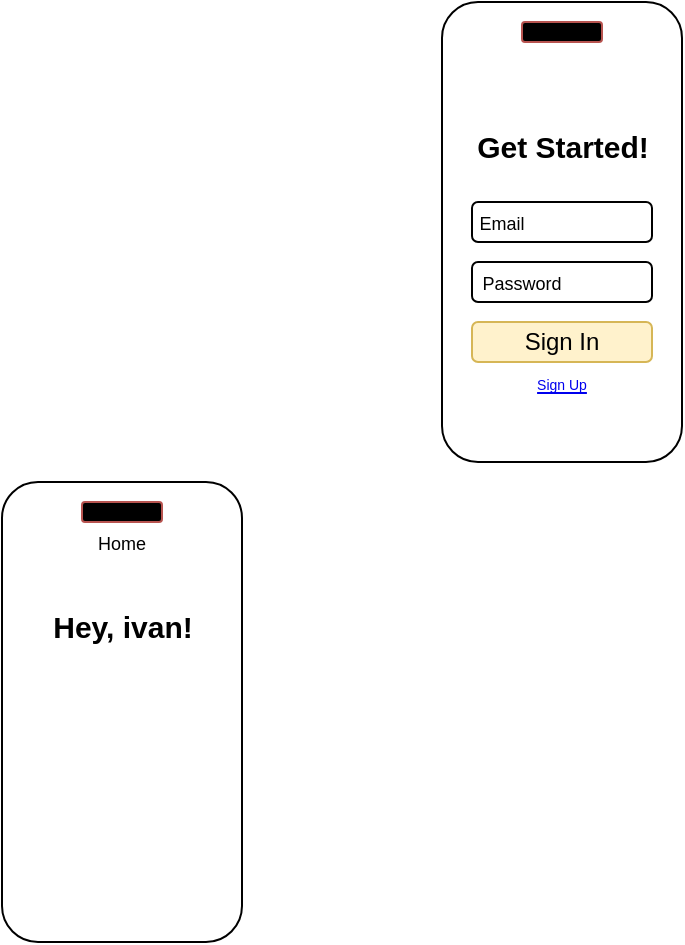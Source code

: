 <mxfile version="24.2.5" type="github">
  <diagram id="C5RBs43oDa-KdzZeNtuy" name="Page-1">
    <mxGraphModel dx="984" dy="659" grid="1" gridSize="10" guides="1" tooltips="1" connect="1" arrows="1" fold="1" page="1" pageScale="1" pageWidth="827" pageHeight="1169" math="0" shadow="0">
      <root>
        <mxCell id="WIyWlLk6GJQsqaUBKTNV-0" />
        <mxCell id="WIyWlLk6GJQsqaUBKTNV-1" parent="WIyWlLk6GJQsqaUBKTNV-0" />
        <mxCell id="0ozMttMVJeas7m7jDAdA-8" value="" style="rounded=1;whiteSpace=wrap;html=1;" vertex="1" parent="WIyWlLk6GJQsqaUBKTNV-1">
          <mxGeometry x="350" y="60" width="120" height="230" as="geometry" />
        </mxCell>
        <mxCell id="0ozMttMVJeas7m7jDAdA-9" value="" style="rounded=1;whiteSpace=wrap;html=1;fillColor=#000000;strokeColor=#b85450;" vertex="1" parent="WIyWlLk6GJQsqaUBKTNV-1">
          <mxGeometry x="390" y="70" width="40" height="10" as="geometry" />
        </mxCell>
        <mxCell id="0ozMttMVJeas7m7jDAdA-12" value="" style="rounded=1;whiteSpace=wrap;html=1;" vertex="1" parent="WIyWlLk6GJQsqaUBKTNV-1">
          <mxGeometry x="365" y="160" width="90" height="20" as="geometry" />
        </mxCell>
        <mxCell id="0ozMttMVJeas7m7jDAdA-14" value="" style="rounded=1;whiteSpace=wrap;html=1;" vertex="1" parent="WIyWlLk6GJQsqaUBKTNV-1">
          <mxGeometry x="365" y="190" width="90" height="20" as="geometry" />
        </mxCell>
        <mxCell id="0ozMttMVJeas7m7jDAdA-15" value="Sign In" style="rounded=1;whiteSpace=wrap;html=1;fillColor=#fff2cc;strokeColor=#d6b656;" vertex="1" parent="WIyWlLk6GJQsqaUBKTNV-1">
          <mxGeometry x="365" y="220" width="90" height="20" as="geometry" />
        </mxCell>
        <UserObject label="&lt;font style=&quot;font-size: 7px;&quot;&gt;Sign Up&lt;/font&gt;" link="https://www.draw.io" id="0ozMttMVJeas7m7jDAdA-18">
          <mxCell style="text;html=1;strokeColor=none;fillColor=none;whiteSpace=wrap;align=center;verticalAlign=middle;fontColor=#0000EE;fontStyle=4;" vertex="1" parent="WIyWlLk6GJQsqaUBKTNV-1">
            <mxGeometry x="380" y="230" width="60" height="40" as="geometry" />
          </mxCell>
        </UserObject>
        <mxCell id="0ozMttMVJeas7m7jDAdA-22" value="&lt;span style=&quot;font-size: 15px;&quot;&gt;Get Started!&lt;/span&gt;" style="text;strokeColor=none;fillColor=none;html=1;fontSize=24;fontStyle=1;verticalAlign=middle;align=center;" vertex="1" parent="WIyWlLk6GJQsqaUBKTNV-1">
          <mxGeometry x="360" y="110" width="100" height="40" as="geometry" />
        </mxCell>
        <mxCell id="0ozMttMVJeas7m7jDAdA-23" value="" style="rounded=1;whiteSpace=wrap;html=1;" vertex="1" parent="WIyWlLk6GJQsqaUBKTNV-1">
          <mxGeometry x="130" y="300" width="120" height="230" as="geometry" />
        </mxCell>
        <mxCell id="0ozMttMVJeas7m7jDAdA-24" value="" style="rounded=1;whiteSpace=wrap;html=1;fillColor=#000000;strokeColor=#b85450;" vertex="1" parent="WIyWlLk6GJQsqaUBKTNV-1">
          <mxGeometry x="170" y="310" width="40" height="10" as="geometry" />
        </mxCell>
        <mxCell id="0ozMttMVJeas7m7jDAdA-29" value="&lt;span style=&quot;font-size: 15px;&quot;&gt;Hey, ivan!&lt;/span&gt;" style="text;strokeColor=none;fillColor=none;html=1;fontSize=24;fontStyle=1;verticalAlign=middle;align=center;" vertex="1" parent="WIyWlLk6GJQsqaUBKTNV-1">
          <mxGeometry x="140" y="350" width="100" height="40" as="geometry" />
        </mxCell>
        <UserObject label="&lt;font style=&quot;font-size: 9px;&quot;&gt;Home&lt;/font&gt;" placeholders="1" name="Variable" id="0ozMttMVJeas7m7jDAdA-31">
          <mxCell style="text;html=1;strokeColor=none;fillColor=none;align=center;verticalAlign=middle;whiteSpace=wrap;overflow=hidden;" vertex="1" parent="WIyWlLk6GJQsqaUBKTNV-1">
            <mxGeometry x="150" y="320" width="80" height="20" as="geometry" />
          </mxCell>
        </UserObject>
        <UserObject label="&lt;font style=&quot;font-size: 9px;&quot;&gt;Email&lt;/font&gt;" placeholders="1" name="Variable" id="0ozMttMVJeas7m7jDAdA-32">
          <mxCell style="text;html=1;strokeColor=none;fillColor=none;align=center;verticalAlign=middle;whiteSpace=wrap;overflow=hidden;" vertex="1" parent="WIyWlLk6GJQsqaUBKTNV-1">
            <mxGeometry x="340" y="160" width="80" height="20" as="geometry" />
          </mxCell>
        </UserObject>
        <UserObject label="&lt;font style=&quot;font-size: 9px;&quot;&gt;Password&lt;/font&gt;" placeholders="1" name="Variable" id="0ozMttMVJeas7m7jDAdA-33">
          <mxCell style="text;html=1;strokeColor=none;fillColor=none;align=center;verticalAlign=middle;whiteSpace=wrap;overflow=hidden;" vertex="1" parent="WIyWlLk6GJQsqaUBKTNV-1">
            <mxGeometry x="350" y="190" width="80" height="20" as="geometry" />
          </mxCell>
        </UserObject>
      </root>
    </mxGraphModel>
  </diagram>
</mxfile>

